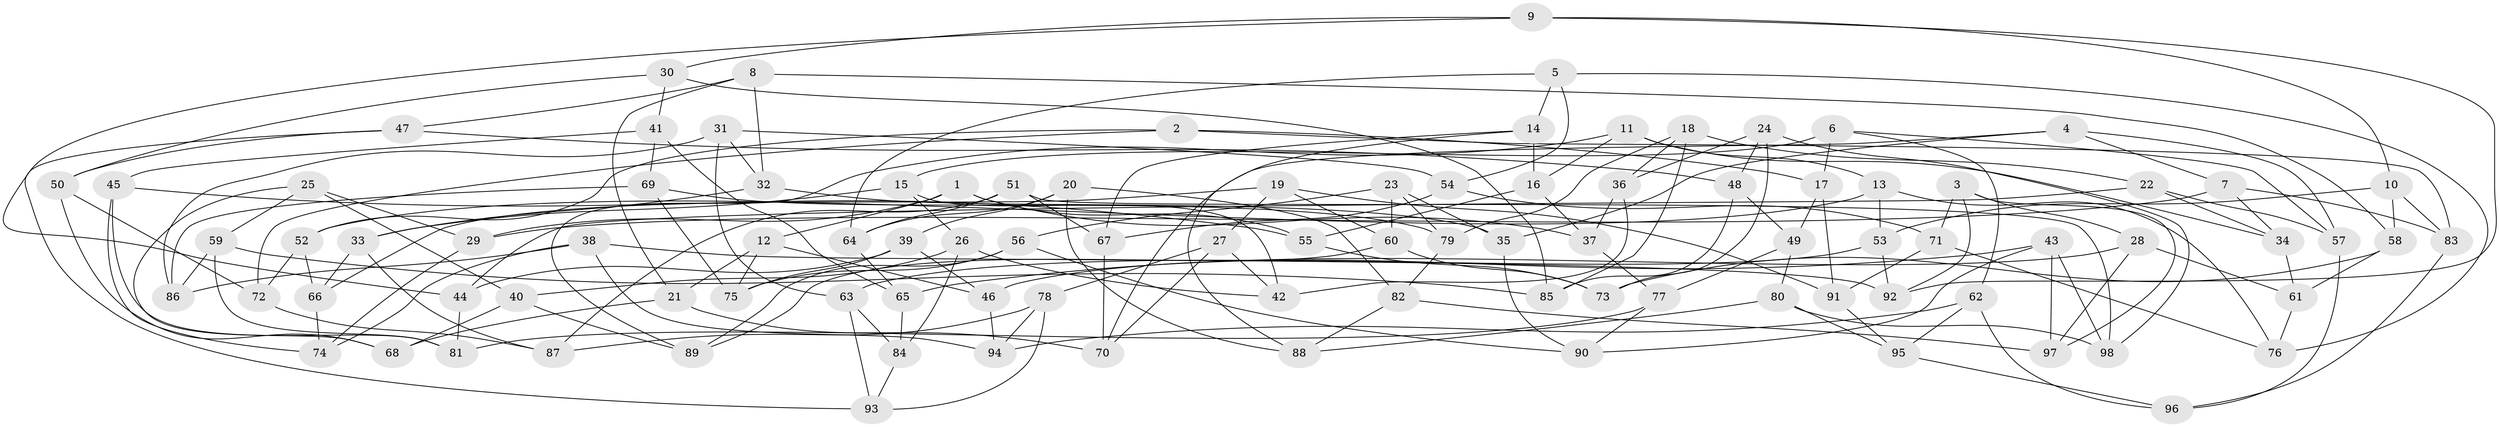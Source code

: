 // Generated by graph-tools (version 1.1) at 2025/38/03/09/25 02:38:11]
// undirected, 98 vertices, 196 edges
graph export_dot {
graph [start="1"]
  node [color=gray90,style=filled];
  1;
  2;
  3;
  4;
  5;
  6;
  7;
  8;
  9;
  10;
  11;
  12;
  13;
  14;
  15;
  16;
  17;
  18;
  19;
  20;
  21;
  22;
  23;
  24;
  25;
  26;
  27;
  28;
  29;
  30;
  31;
  32;
  33;
  34;
  35;
  36;
  37;
  38;
  39;
  40;
  41;
  42;
  43;
  44;
  45;
  46;
  47;
  48;
  49;
  50;
  51;
  52;
  53;
  54;
  55;
  56;
  57;
  58;
  59;
  60;
  61;
  62;
  63;
  64;
  65;
  66;
  67;
  68;
  69;
  70;
  71;
  72;
  73;
  74;
  75;
  76;
  77;
  78;
  79;
  80;
  81;
  82;
  83;
  84;
  85;
  86;
  87;
  88;
  89;
  90;
  91;
  92;
  93;
  94;
  95;
  96;
  97;
  98;
  1 -- 29;
  1 -- 37;
  1 -- 55;
  1 -- 12;
  2 -- 17;
  2 -- 72;
  2 -- 83;
  2 -- 52;
  3 -- 97;
  3 -- 92;
  3 -- 71;
  3 -- 28;
  4 -- 57;
  4 -- 35;
  4 -- 70;
  4 -- 7;
  5 -- 76;
  5 -- 14;
  5 -- 54;
  5 -- 64;
  6 -- 57;
  6 -- 15;
  6 -- 62;
  6 -- 17;
  7 -- 83;
  7 -- 34;
  7 -- 29;
  8 -- 47;
  8 -- 21;
  8 -- 32;
  8 -- 58;
  9 -- 10;
  9 -- 44;
  9 -- 92;
  9 -- 30;
  10 -- 58;
  10 -- 53;
  10 -- 83;
  11 -- 13;
  11 -- 34;
  11 -- 89;
  11 -- 16;
  12 -- 46;
  12 -- 75;
  12 -- 21;
  13 -- 53;
  13 -- 76;
  13 -- 52;
  14 -- 16;
  14 -- 88;
  14 -- 67;
  15 -- 42;
  15 -- 33;
  15 -- 26;
  16 -- 55;
  16 -- 37;
  17 -- 91;
  17 -- 49;
  18 -- 36;
  18 -- 79;
  18 -- 85;
  18 -- 22;
  19 -- 91;
  19 -- 66;
  19 -- 27;
  19 -- 60;
  20 -- 88;
  20 -- 64;
  20 -- 82;
  20 -- 39;
  21 -- 70;
  21 -- 68;
  22 -- 44;
  22 -- 34;
  22 -- 57;
  23 -- 79;
  23 -- 35;
  23 -- 56;
  23 -- 60;
  24 -- 73;
  24 -- 98;
  24 -- 36;
  24 -- 48;
  25 -- 68;
  25 -- 40;
  25 -- 29;
  25 -- 59;
  26 -- 84;
  26 -- 40;
  26 -- 42;
  27 -- 78;
  27 -- 70;
  27 -- 42;
  28 -- 97;
  28 -- 46;
  28 -- 61;
  29 -- 74;
  30 -- 41;
  30 -- 50;
  30 -- 85;
  31 -- 54;
  31 -- 32;
  31 -- 63;
  31 -- 86;
  32 -- 33;
  32 -- 35;
  33 -- 66;
  33 -- 87;
  34 -- 61;
  35 -- 90;
  36 -- 37;
  36 -- 42;
  37 -- 77;
  38 -- 86;
  38 -- 92;
  38 -- 94;
  38 -- 74;
  39 -- 44;
  39 -- 46;
  39 -- 75;
  40 -- 89;
  40 -- 68;
  41 -- 65;
  41 -- 69;
  41 -- 45;
  43 -- 65;
  43 -- 98;
  43 -- 90;
  43 -- 97;
  44 -- 81;
  45 -- 74;
  45 -- 81;
  45 -- 55;
  46 -- 94;
  47 -- 50;
  47 -- 48;
  47 -- 93;
  48 -- 49;
  48 -- 85;
  49 -- 77;
  49 -- 80;
  50 -- 68;
  50 -- 72;
  51 -- 67;
  51 -- 87;
  51 -- 64;
  51 -- 98;
  52 -- 66;
  52 -- 72;
  53 -- 92;
  53 -- 63;
  54 -- 67;
  54 -- 71;
  55 -- 73;
  56 -- 75;
  56 -- 89;
  56 -- 90;
  57 -- 96;
  58 -- 73;
  58 -- 61;
  59 -- 86;
  59 -- 85;
  59 -- 81;
  60 -- 73;
  60 -- 89;
  61 -- 76;
  62 -- 95;
  62 -- 94;
  62 -- 96;
  63 -- 84;
  63 -- 93;
  64 -- 65;
  65 -- 84;
  66 -- 74;
  67 -- 70;
  69 -- 86;
  69 -- 79;
  69 -- 75;
  71 -- 76;
  71 -- 91;
  72 -- 87;
  77 -- 81;
  77 -- 90;
  78 -- 93;
  78 -- 94;
  78 -- 87;
  79 -- 82;
  80 -- 95;
  80 -- 88;
  80 -- 98;
  82 -- 97;
  82 -- 88;
  83 -- 96;
  84 -- 93;
  91 -- 95;
  95 -- 96;
}
